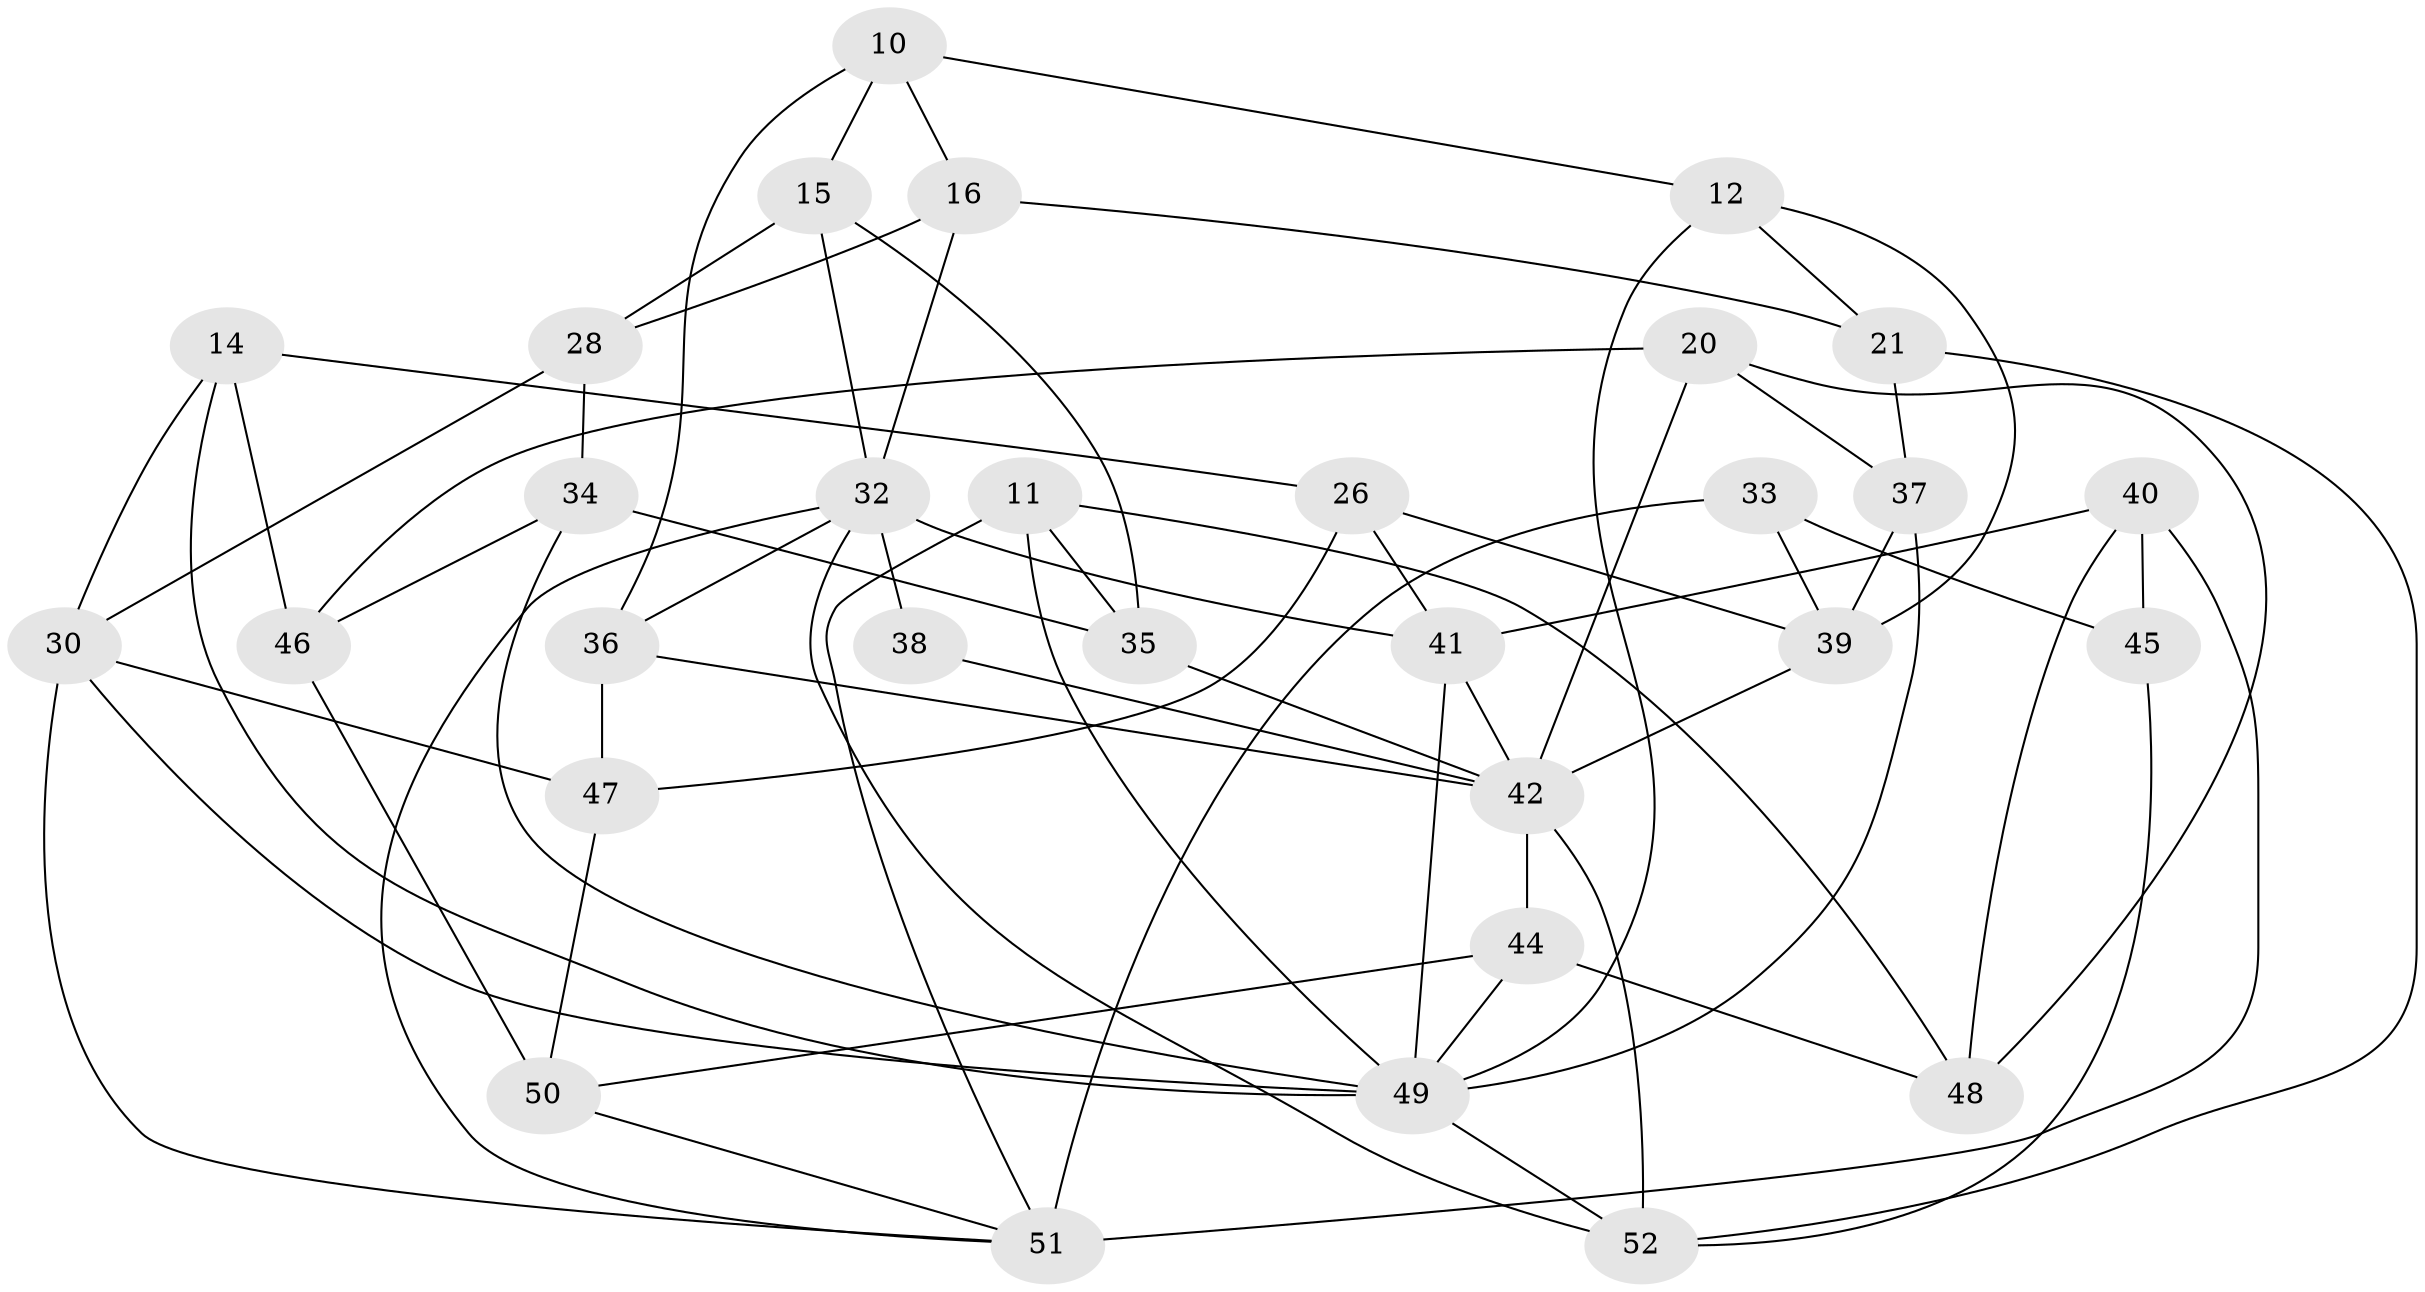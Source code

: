 // original degree distribution, {4: 1.0}
// Generated by graph-tools (version 1.1) at 2025/01/03/04/25 22:01:40]
// undirected, 31 vertices, 69 edges
graph export_dot {
graph [start="1"]
  node [color=gray90,style=filled];
  10;
  11;
  12;
  14;
  15;
  16;
  20;
  21;
  26;
  28;
  30 [super="+13"];
  32 [super="+3+4"];
  33 [super="+17"];
  34;
  35;
  36;
  37;
  38;
  39 [super="+18"];
  40 [super="+22"];
  41 [super="+6+29"];
  42 [super="+24+27"];
  44 [super="+9"];
  45;
  46;
  47;
  48 [super="+23"];
  49 [super="+1+31+25"];
  50;
  51 [super="+19"];
  52 [super="+43"];
  10 -- 16;
  10 -- 15;
  10 -- 12;
  10 -- 36;
  11 -- 48;
  11 -- 35;
  11 -- 49;
  11 -- 51;
  12 -- 39;
  12 -- 21;
  12 -- 49;
  14 -- 26;
  14 -- 30;
  14 -- 46;
  14 -- 49;
  15 -- 28;
  15 -- 35;
  15 -- 32;
  16 -- 28;
  16 -- 32;
  16 -- 21;
  20 -- 46;
  20 -- 37;
  20 -- 42;
  20 -- 48;
  21 -- 37;
  21 -- 52;
  26 -- 47;
  26 -- 39;
  26 -- 41;
  28 -- 30;
  28 -- 34;
  30 -- 49 [weight=2];
  30 -- 51;
  30 -- 47;
  32 -- 38;
  32 -- 36;
  32 -- 51;
  32 -- 52;
  32 -- 41 [weight=2];
  33 -- 39 [weight=2];
  33 -- 51 [weight=2];
  33 -- 45 [weight=2];
  34 -- 49;
  34 -- 46;
  34 -- 35;
  35 -- 42;
  36 -- 47;
  36 -- 42;
  37 -- 49;
  37 -- 39;
  38 -- 42 [weight=3];
  39 -- 42;
  40 -- 48 [weight=2];
  40 -- 45;
  40 -- 51 [weight=2];
  40 -- 41;
  41 -- 42;
  41 -- 49 [weight=3];
  42 -- 52 [weight=2];
  42 -- 44 [weight=2];
  44 -- 50;
  44 -- 48 [weight=2];
  44 -- 49;
  45 -- 52;
  46 -- 50;
  47 -- 50;
  49 -- 52;
  50 -- 51;
}
